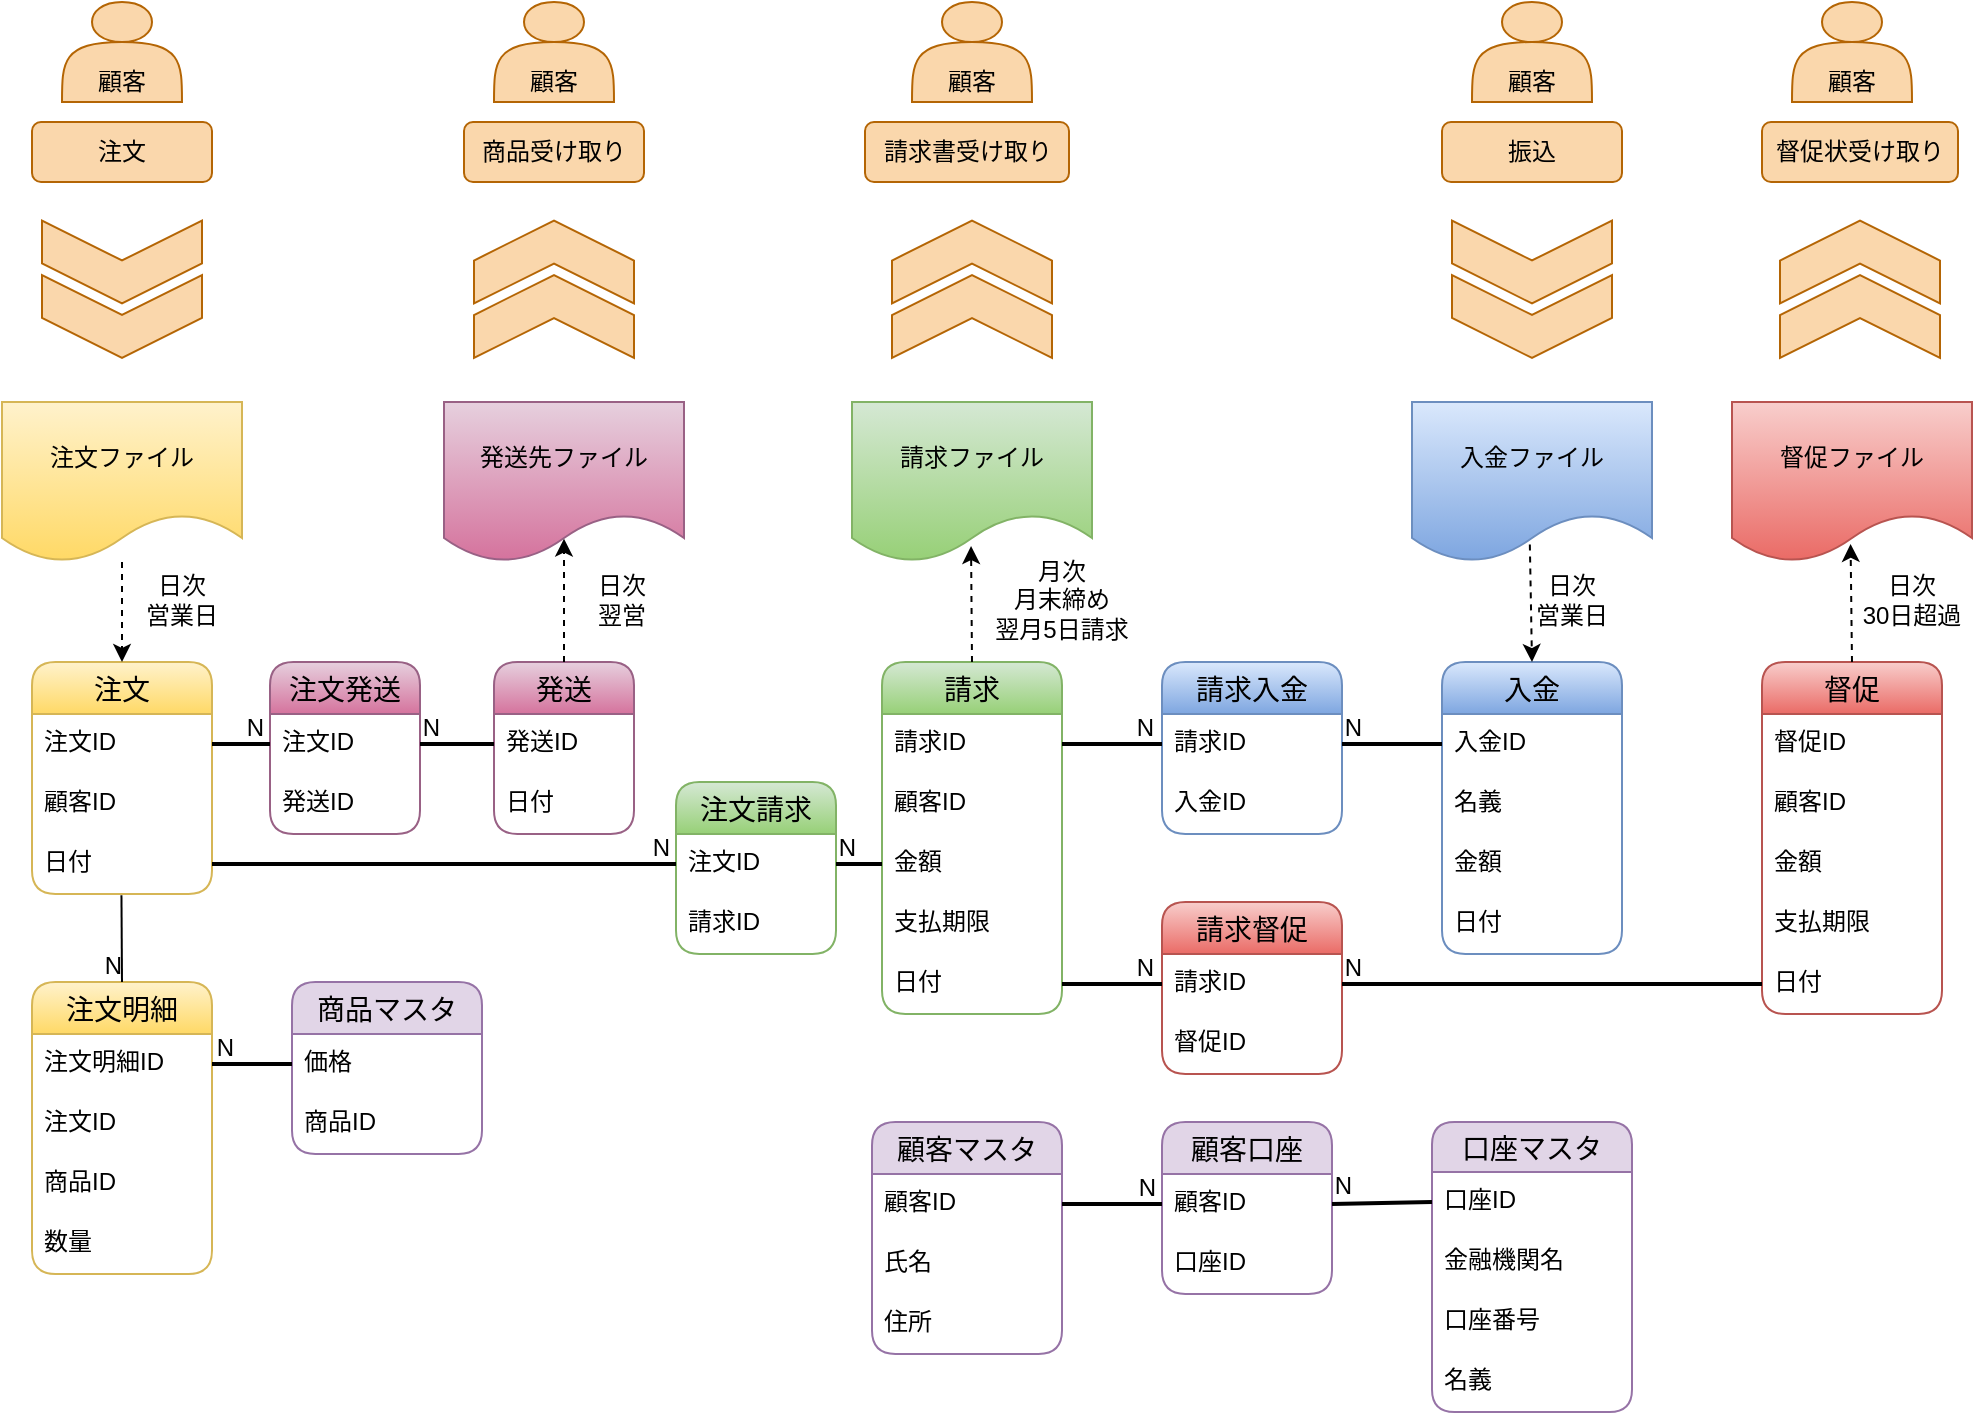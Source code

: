 <mxfile>
    <diagram id="yGmV4a3jAjI65rgRJ6Fj" name="Page-1">
        <mxGraphModel dx="1165" dy="783" grid="0" gridSize="10" guides="1" tooltips="1" connect="1" arrows="1" fold="1" page="1" pageScale="1" pageWidth="1100" pageHeight="850" background="#FFFFFF" math="0" shadow="0">
            <root>
                <mxCell id="0"/>
                <mxCell id="1" parent="0"/>
                <mxCell id="2" value="注文" style="swimlane;fontStyle=0;childLayout=stackLayout;horizontal=1;startSize=26;horizontalStack=0;resizeParent=1;resizeParentMax=0;resizeLast=0;collapsible=1;marginBottom=0;align=center;fontSize=14;rounded=1;fillColor=#fff2cc;gradientColor=#ffd966;strokeColor=#d6b656;fontColor=#000000;" parent="1" vertex="1">
                    <mxGeometry x="73" y="350" width="90" height="116" as="geometry"/>
                </mxCell>
                <mxCell id="3" value="注文ID&#10;" style="text;spacingLeft=4;spacingRight=4;overflow=hidden;rotatable=0;points=[[0,0.5],[1,0.5]];portConstraint=eastwest;fontSize=12;rounded=1;fontColor=#000000;" parent="2" vertex="1">
                    <mxGeometry y="26" width="90" height="30" as="geometry"/>
                </mxCell>
                <mxCell id="4" value="顧客ID" style="text;spacingLeft=4;spacingRight=4;overflow=hidden;rotatable=0;points=[[0,0.5],[1,0.5]];portConstraint=eastwest;fontSize=12;rounded=1;fontColor=#000000;" parent="2" vertex="1">
                    <mxGeometry y="56" width="90" height="30" as="geometry"/>
                </mxCell>
                <mxCell id="21" value="日付" style="text;spacingLeft=4;spacingRight=4;overflow=hidden;rotatable=0;points=[[0,0.5],[1,0.5]];portConstraint=eastwest;fontSize=12;rounded=1;fontColor=#000000;" parent="2" vertex="1">
                    <mxGeometry y="86" width="90" height="30" as="geometry"/>
                </mxCell>
                <mxCell id="6" value="注文明細" style="swimlane;fontStyle=0;childLayout=stackLayout;horizontal=1;startSize=26;horizontalStack=0;resizeParent=1;resizeParentMax=0;resizeLast=0;collapsible=1;marginBottom=0;align=center;fontSize=14;rounded=1;fillColor=#fff2cc;strokeColor=#d6b656;gradientColor=#ffd966;fontColor=#000000;" parent="1" vertex="1">
                    <mxGeometry x="73" y="510" width="90" height="146" as="geometry"/>
                </mxCell>
                <mxCell id="8" value="注文明細ID" style="text;strokeColor=none;fillColor=none;spacingLeft=4;spacingRight=4;overflow=hidden;rotatable=0;points=[[0,0.5],[1,0.5]];portConstraint=eastwest;fontSize=12;rounded=1;fontColor=#000000;" parent="6" vertex="1">
                    <mxGeometry y="26" width="90" height="30" as="geometry"/>
                </mxCell>
                <mxCell id="7" value="注文ID" style="text;strokeColor=none;fillColor=none;spacingLeft=4;spacingRight=4;overflow=hidden;rotatable=0;points=[[0,0.5],[1,0.5]];portConstraint=eastwest;fontSize=12;rounded=1;fontColor=#000000;" parent="6" vertex="1">
                    <mxGeometry y="56" width="90" height="30" as="geometry"/>
                </mxCell>
                <mxCell id="9" value="商品ID" style="text;strokeColor=none;fillColor=none;spacingLeft=4;spacingRight=4;overflow=hidden;rotatable=0;points=[[0,0.5],[1,0.5]];portConstraint=eastwest;fontSize=12;rounded=1;fontColor=#000000;" parent="6" vertex="1">
                    <mxGeometry y="86" width="90" height="30" as="geometry"/>
                </mxCell>
                <mxCell id="10" value="数量" style="text;strokeColor=none;fillColor=none;spacingLeft=4;spacingRight=4;overflow=hidden;rotatable=0;points=[[0,0.5],[1,0.5]];portConstraint=eastwest;fontSize=12;rounded=1;fontColor=#000000;" parent="6" vertex="1">
                    <mxGeometry y="116" width="90" height="30" as="geometry"/>
                </mxCell>
                <mxCell id="13" value="注文請求" style="swimlane;fontStyle=0;childLayout=stackLayout;horizontal=1;startSize=26;horizontalStack=0;resizeParent=1;resizeParentMax=0;resizeLast=0;collapsible=1;marginBottom=0;align=center;fontSize=14;rounded=1;fillColor=#d5e8d4;gradientColor=#97d077;strokeColor=#82b366;fontColor=#000000;" parent="1" vertex="1">
                    <mxGeometry x="395" y="410" width="80" height="86" as="geometry"/>
                </mxCell>
                <mxCell id="14" value="注文ID" style="text;strokeColor=none;fillColor=none;spacingLeft=4;spacingRight=4;overflow=hidden;rotatable=0;points=[[0,0.5],[1,0.5]];portConstraint=eastwest;fontSize=12;rounded=1;fontColor=#000000;" parent="13" vertex="1">
                    <mxGeometry y="26" width="80" height="30" as="geometry"/>
                </mxCell>
                <mxCell id="15" value="請求ID" style="text;strokeColor=none;fillColor=none;spacingLeft=4;spacingRight=4;overflow=hidden;rotatable=0;points=[[0,0.5],[1,0.5]];portConstraint=eastwest;fontSize=12;rounded=1;fontColor=#000000;" parent="13" vertex="1">
                    <mxGeometry y="56" width="80" height="30" as="geometry"/>
                </mxCell>
                <mxCell id="17" value="請求" style="swimlane;fontStyle=0;childLayout=stackLayout;horizontal=1;startSize=26;horizontalStack=0;resizeParent=1;resizeParentMax=0;resizeLast=0;collapsible=1;marginBottom=0;align=center;fontSize=14;rounded=1;fillColor=#d5e8d4;gradientColor=#97d077;strokeColor=#82b366;fontColor=#000000;" parent="1" vertex="1">
                    <mxGeometry x="498" y="350" width="90" height="176" as="geometry"/>
                </mxCell>
                <mxCell id="18" value="請求ID" style="text;strokeColor=none;fillColor=none;spacingLeft=4;spacingRight=4;overflow=hidden;rotatable=0;points=[[0,0.5],[1,0.5]];portConstraint=eastwest;fontSize=12;rounded=1;fontColor=#000000;" parent="17" vertex="1">
                    <mxGeometry y="26" width="90" height="30" as="geometry"/>
                </mxCell>
                <mxCell id="71" value="顧客ID" style="text;strokeColor=none;fillColor=none;spacingLeft=4;spacingRight=4;overflow=hidden;rotatable=0;points=[[0,0.5],[1,0.5]];portConstraint=eastwest;fontSize=12;rounded=1;fontColor=#000000;" parent="17" vertex="1">
                    <mxGeometry y="56" width="90" height="30" as="geometry"/>
                </mxCell>
                <mxCell id="72" value="金額" style="text;strokeColor=none;fillColor=none;spacingLeft=4;spacingRight=4;overflow=hidden;rotatable=0;points=[[0,0.5],[1,0.5]];portConstraint=eastwest;fontSize=12;rounded=1;fontColor=#000000;" parent="17" vertex="1">
                    <mxGeometry y="86" width="90" height="30" as="geometry"/>
                </mxCell>
                <mxCell id="74" value="支払期限" style="text;strokeColor=none;fillColor=none;spacingLeft=4;spacingRight=4;overflow=hidden;rotatable=0;points=[[0,0.5],[1,0.5]];portConstraint=eastwest;fontSize=12;rounded=1;fontColor=#000000;" parent="17" vertex="1">
                    <mxGeometry y="116" width="90" height="30" as="geometry"/>
                </mxCell>
                <mxCell id="19" value="日付" style="text;strokeColor=none;fillColor=none;spacingLeft=4;spacingRight=4;overflow=hidden;rotatable=0;points=[[0,0.5],[1,0.5]];portConstraint=eastwest;fontSize=12;rounded=1;fontColor=#000000;" parent="17" vertex="1">
                    <mxGeometry y="146" width="90" height="30" as="geometry"/>
                </mxCell>
                <mxCell id="27" value="入金" style="swimlane;fontStyle=0;childLayout=stackLayout;horizontal=1;startSize=26;horizontalStack=0;resizeParent=1;resizeParentMax=0;resizeLast=0;collapsible=1;marginBottom=0;align=center;fontSize=14;rounded=1;fillColor=#dae8fc;gradientColor=#7ea6e0;strokeColor=#6c8ebf;fontColor=#000000;" parent="1" vertex="1">
                    <mxGeometry x="778" y="350" width="90" height="146" as="geometry"/>
                </mxCell>
                <mxCell id="28" value="入金ID" style="text;strokeColor=none;fillColor=none;spacingLeft=4;spacingRight=4;overflow=hidden;rotatable=0;points=[[0,0.5],[1,0.5]];portConstraint=eastwest;fontSize=12;rounded=1;fontColor=#000000;" parent="27" vertex="1">
                    <mxGeometry y="26" width="90" height="30" as="geometry"/>
                </mxCell>
                <mxCell id="73" value="名義" style="text;strokeColor=none;fillColor=none;spacingLeft=4;spacingRight=4;overflow=hidden;rotatable=0;points=[[0,0.5],[1,0.5]];portConstraint=eastwest;fontSize=12;rounded=1;fontColor=#000000;" parent="27" vertex="1">
                    <mxGeometry y="56" width="90" height="30" as="geometry"/>
                </mxCell>
                <mxCell id="29" value="金額" style="text;strokeColor=none;fillColor=none;spacingLeft=4;spacingRight=4;overflow=hidden;rotatable=0;points=[[0,0.5],[1,0.5]];portConstraint=eastwest;fontSize=12;rounded=1;fontColor=#000000;" parent="27" vertex="1">
                    <mxGeometry y="86" width="90" height="30" as="geometry"/>
                </mxCell>
                <mxCell id="30" value="日付" style="text;strokeColor=none;fillColor=none;spacingLeft=4;spacingRight=4;overflow=hidden;rotatable=0;points=[[0,0.5],[1,0.5]];portConstraint=eastwest;fontSize=12;rounded=1;fontColor=#000000;" parent="27" vertex="1">
                    <mxGeometry y="116" width="90" height="30" as="geometry"/>
                </mxCell>
                <mxCell id="32" value="顧客マスタ" style="swimlane;fontStyle=0;childLayout=stackLayout;horizontal=1;startSize=26;horizontalStack=0;resizeParent=1;resizeParentMax=0;resizeLast=0;collapsible=1;marginBottom=0;align=center;fontSize=14;rounded=1;strokeColor=#9673a6;fillColor=#e1d5e7;fontColor=#000000;" parent="1" vertex="1">
                    <mxGeometry x="493" y="580" width="95" height="116" as="geometry"/>
                </mxCell>
                <mxCell id="33" value="顧客ID" style="text;strokeColor=none;fillColor=none;spacingLeft=4;spacingRight=4;overflow=hidden;rotatable=0;points=[[0,0.5],[1,0.5]];portConstraint=eastwest;fontSize=12;rounded=1;fontColor=#000000;" parent="32" vertex="1">
                    <mxGeometry y="26" width="95" height="30" as="geometry"/>
                </mxCell>
                <mxCell id="122" value="氏名" style="text;strokeColor=none;fillColor=none;spacingLeft=4;spacingRight=4;overflow=hidden;rotatable=0;points=[[0,0.5],[1,0.5]];portConstraint=eastwest;fontSize=12;rounded=1;fontColor=#000000;" parent="32" vertex="1">
                    <mxGeometry y="56" width="95" height="30" as="geometry"/>
                </mxCell>
                <mxCell id="34" value="住所" style="text;strokeColor=none;fillColor=none;spacingLeft=4;spacingRight=4;overflow=hidden;rotatable=0;points=[[0,0.5],[1,0.5]];portConstraint=eastwest;fontSize=12;rounded=1;fontColor=#000000;" parent="32" vertex="1">
                    <mxGeometry y="86" width="95" height="30" as="geometry"/>
                </mxCell>
                <mxCell id="37" value="商品マスタ" style="swimlane;fontStyle=0;childLayout=stackLayout;horizontal=1;startSize=26;horizontalStack=0;resizeParent=1;resizeParentMax=0;resizeLast=0;collapsible=1;marginBottom=0;align=center;fontSize=14;rounded=1;fillColor=#e1d5e7;strokeColor=#9673a6;fontColor=#000000;" parent="1" vertex="1">
                    <mxGeometry x="203" y="510" width="95" height="86" as="geometry"/>
                </mxCell>
                <mxCell id="39" value="価格" style="text;strokeColor=none;fillColor=none;spacingLeft=4;spacingRight=4;overflow=hidden;rotatable=0;points=[[0,0.5],[1,0.5]];portConstraint=eastwest;fontSize=12;rounded=1;fontColor=#000000;" parent="37" vertex="1">
                    <mxGeometry y="26" width="95" height="30" as="geometry"/>
                </mxCell>
                <mxCell id="38" value="商品ID" style="text;strokeColor=none;fillColor=none;spacingLeft=4;spacingRight=4;overflow=hidden;rotatable=0;points=[[0,0.5],[1,0.5]];portConstraint=eastwest;fontSize=12;rounded=1;fontColor=#000000;" parent="37" vertex="1">
                    <mxGeometry y="56" width="95" height="30" as="geometry"/>
                </mxCell>
                <mxCell id="45" style="edgeStyle=none;rounded=1;html=1;entryX=0.5;entryY=0;entryDx=0;entryDy=0;dashed=1;fontColor=#000000;strokeColor=#000000;" parent="1" source="42" target="2" edge="1">
                    <mxGeometry relative="1" as="geometry"/>
                </mxCell>
                <mxCell id="42" value="注文ファイル" style="shape=document;whiteSpace=wrap;html=1;boundedLbl=1;rounded=1;fillColor=#fff2cc;gradientColor=#ffd966;strokeColor=#d6b656;fontColor=#000000;" parent="1" vertex="1">
                    <mxGeometry x="58" y="220" width="120" height="80" as="geometry"/>
                </mxCell>
                <mxCell id="43" value="請求ファイル" style="shape=document;whiteSpace=wrap;html=1;boundedLbl=1;rounded=1;fillColor=#d5e8d4;gradientColor=#97d077;strokeColor=#82b366;fontColor=#000000;" parent="1" vertex="1">
                    <mxGeometry x="483" y="220" width="120" height="80" as="geometry"/>
                </mxCell>
                <mxCell id="44" value="入金ファイル" style="shape=document;whiteSpace=wrap;html=1;boundedLbl=1;rounded=1;fillColor=#dae8fc;gradientColor=#7ea6e0;strokeColor=#6c8ebf;fontColor=#000000;" parent="1" vertex="1">
                    <mxGeometry x="763" y="220" width="120" height="80" as="geometry"/>
                </mxCell>
                <mxCell id="51" value="" style="endArrow=none;html=1;rounded=0;exitX=0;exitY=0.5;exitDx=0;exitDy=0;entryX=1;entryY=0.5;entryDx=0;entryDy=0;fontColor=#000000;strokeWidth=2;strokeColor=#000000;" parent="1" source="72" target="14" edge="1">
                    <mxGeometry relative="1" as="geometry">
                        <mxPoint x="588" y="392.41" as="sourcePoint"/>
                        <mxPoint x="528" y="392.41" as="targetPoint"/>
                    </mxGeometry>
                </mxCell>
                <mxCell id="52" value="N" style="resizable=0;html=1;align=right;verticalAlign=bottom;rounded=1;direction=south;fontColor=#000000;" parent="51" connectable="0" vertex="1">
                    <mxGeometry x="1" relative="1" as="geometry">
                        <mxPoint x="10" as="offset"/>
                    </mxGeometry>
                </mxCell>
                <mxCell id="54" value="" style="endArrow=none;html=1;rounded=0;exitX=0;exitY=0.5;exitDx=0;exitDy=0;entryX=1;entryY=0.5;entryDx=0;entryDy=0;fontColor=#000000;strokeWidth=2;strokeColor=#000000;" parent="1" source="39" target="8" edge="1">
                    <mxGeometry relative="1" as="geometry">
                        <mxPoint x="368" y="580" as="sourcePoint"/>
                        <mxPoint x="328" y="551" as="targetPoint"/>
                    </mxGeometry>
                </mxCell>
                <mxCell id="55" value="N" style="resizable=0;html=1;align=right;verticalAlign=bottom;rounded=1;fontColor=#000000;" parent="54" connectable="0" vertex="1">
                    <mxGeometry x="1" relative="1" as="geometry">
                        <mxPoint x="11" as="offset"/>
                    </mxGeometry>
                </mxCell>
                <mxCell id="56" value="" style="endArrow=none;html=1;rounded=0;entryX=0.5;entryY=0;entryDx=0;entryDy=0;exitX=0.497;exitY=1.021;exitDx=0;exitDy=0;exitPerimeter=0;fontColor=#000000;strokeColor=#000000;" parent="1" source="21" target="6" edge="1">
                    <mxGeometry relative="1" as="geometry">
                        <mxPoint x="83" y="470" as="sourcePoint"/>
                        <mxPoint x="233" y="390" as="targetPoint"/>
                    </mxGeometry>
                </mxCell>
                <mxCell id="57" value="N" style="resizable=0;html=1;align=right;verticalAlign=bottom;rounded=1;fontColor=#000000;" parent="56" connectable="0" vertex="1">
                    <mxGeometry x="1" relative="1" as="geometry"/>
                </mxCell>
                <mxCell id="58" value="" style="endArrow=none;html=1;rounded=0;exitX=1;exitY=0.5;exitDx=0;exitDy=0;entryX=0;entryY=0.5;entryDx=0;entryDy=0;fontColor=#000000;strokeWidth=2;strokeColor=#000000;" parent="1" source="21" target="14" edge="1">
                    <mxGeometry relative="1" as="geometry">
                        <mxPoint x="328" y="391.0" as="sourcePoint"/>
                        <mxPoint x="368" y="390" as="targetPoint"/>
                    </mxGeometry>
                </mxCell>
                <mxCell id="59" value="N" style="resizable=0;html=1;align=right;verticalAlign=bottom;rounded=1;fontColor=#000000;" parent="58" connectable="0" vertex="1">
                    <mxGeometry x="1" relative="1" as="geometry">
                        <mxPoint x="-3" as="offset"/>
                    </mxGeometry>
                </mxCell>
                <mxCell id="60" value="請求入金" style="swimlane;fontStyle=0;childLayout=stackLayout;horizontal=1;startSize=26;horizontalStack=0;resizeParent=1;resizeParentMax=0;resizeLast=0;collapsible=1;marginBottom=0;align=center;fontSize=14;rounded=1;fillColor=#dae8fc;gradientColor=#7ea6e0;strokeColor=#6c8ebf;fontColor=#000000;" parent="1" vertex="1">
                    <mxGeometry x="638" y="350" width="90" height="86" as="geometry"/>
                </mxCell>
                <mxCell id="61" value="請求ID" style="text;strokeColor=none;fillColor=none;spacingLeft=4;spacingRight=4;overflow=hidden;rotatable=0;points=[[0,0.5],[1,0.5]];portConstraint=eastwest;fontSize=12;rounded=1;fontColor=#000000;" parent="60" vertex="1">
                    <mxGeometry y="26" width="90" height="30" as="geometry"/>
                </mxCell>
                <mxCell id="62" value="入金ID" style="text;strokeColor=none;fillColor=none;spacingLeft=4;spacingRight=4;overflow=hidden;rotatable=0;points=[[0,0.5],[1,0.5]];portConstraint=eastwest;fontSize=12;rounded=1;fontColor=#000000;" parent="60" vertex="1">
                    <mxGeometry y="56" width="90" height="30" as="geometry"/>
                </mxCell>
                <mxCell id="65" style="edgeStyle=none;rounded=1;html=1;dashed=1;entryX=0.496;entryY=0.9;entryDx=0;entryDy=0;entryPerimeter=0;exitX=0.5;exitY=0;exitDx=0;exitDy=0;fontColor=#000000;strokeColor=#000000;" parent="1" source="17" target="43" edge="1">
                    <mxGeometry relative="1" as="geometry">
                        <mxPoint x="678" y="290" as="sourcePoint"/>
                        <mxPoint x="518" y="350" as="targetPoint"/>
                    </mxGeometry>
                </mxCell>
                <mxCell id="66" style="edgeStyle=none;rounded=1;html=1;entryX=0.5;entryY=0;entryDx=0;entryDy=0;dashed=1;exitX=0.491;exitY=0.89;exitDx=0;exitDy=0;exitPerimeter=0;fontColor=#000000;strokeColor=#000000;" parent="1" source="44" target="27" edge="1">
                    <mxGeometry relative="1" as="geometry">
                        <mxPoint x="776.82" y="290" as="sourcePoint"/>
                        <mxPoint x="776.82" y="370" as="targetPoint"/>
                    </mxGeometry>
                </mxCell>
                <mxCell id="67" value="" style="endArrow=none;html=1;rounded=0;exitX=1;exitY=0.5;exitDx=0;exitDy=0;entryX=0;entryY=0.5;entryDx=0;entryDy=0;fontColor=#000000;strokeWidth=2;strokeColor=#000000;" parent="1" source="18" target="61" edge="1">
                    <mxGeometry relative="1" as="geometry">
                        <mxPoint x="758" y="560" as="sourcePoint"/>
                        <mxPoint x="828" y="550" as="targetPoint"/>
                    </mxGeometry>
                </mxCell>
                <mxCell id="68" value="N" style="resizable=0;html=1;align=right;verticalAlign=bottom;rounded=1;fontColor=#000000;" parent="67" connectable="0" vertex="1">
                    <mxGeometry x="1" relative="1" as="geometry">
                        <mxPoint x="-4" as="offset"/>
                    </mxGeometry>
                </mxCell>
                <mxCell id="69" value="" style="endArrow=none;html=1;rounded=0;entryX=1;entryY=0.5;entryDx=0;entryDy=0;exitX=0;exitY=0.5;exitDx=0;exitDy=0;fontColor=#000000;strokeWidth=2;strokeColor=#000000;" parent="1" source="28" target="61" edge="1">
                    <mxGeometry relative="1" as="geometry">
                        <mxPoint x="848" y="594" as="sourcePoint"/>
                        <mxPoint x="618" y="455" as="targetPoint"/>
                    </mxGeometry>
                </mxCell>
                <mxCell id="70" value="N" style="resizable=0;html=1;align=right;verticalAlign=bottom;rounded=1;direction=south;fontColor=#000000;" parent="69" connectable="0" vertex="1">
                    <mxGeometry x="1" relative="1" as="geometry">
                        <mxPoint x="10" as="offset"/>
                    </mxGeometry>
                </mxCell>
                <mxCell id="75" value="口座マスタ" style="swimlane;fontStyle=0;childLayout=stackLayout;horizontal=1;startSize=25;horizontalStack=0;resizeParent=1;resizeParentMax=0;resizeLast=0;collapsible=1;marginBottom=0;align=center;fontSize=14;rounded=1;strokeColor=#9673a6;fillColor=#e1d5e7;fontColor=#000000;" parent="1" vertex="1">
                    <mxGeometry x="773" y="580" width="100" height="145" as="geometry"/>
                </mxCell>
                <mxCell id="76" value="口座ID" style="text;strokeColor=none;fillColor=none;spacingLeft=4;spacingRight=4;overflow=hidden;rotatable=0;points=[[0,0.5],[1,0.5]];portConstraint=eastwest;fontSize=12;rounded=1;fontColor=#000000;" parent="75" vertex="1">
                    <mxGeometry y="25" width="100" height="30" as="geometry"/>
                </mxCell>
                <mxCell id="81" value="金融機関名" style="text;strokeColor=none;fillColor=none;spacingLeft=4;spacingRight=4;overflow=hidden;rotatable=0;points=[[0,0.5],[1,0.5]];portConstraint=eastwest;fontSize=12;rounded=1;fontColor=#000000;" parent="75" vertex="1">
                    <mxGeometry y="55" width="100" height="30" as="geometry"/>
                </mxCell>
                <mxCell id="85" value="口座番号" style="text;strokeColor=none;fillColor=none;spacingLeft=4;spacingRight=4;overflow=hidden;rotatable=0;points=[[0,0.5],[1,0.5]];portConstraint=eastwest;fontSize=12;rounded=1;fontColor=#000000;" parent="75" vertex="1">
                    <mxGeometry y="85" width="100" height="30" as="geometry"/>
                </mxCell>
                <mxCell id="77" value="名義" style="text;strokeColor=none;fillColor=none;spacingLeft=4;spacingRight=4;overflow=hidden;rotatable=0;points=[[0,0.5],[1,0.5]];portConstraint=eastwest;fontSize=12;rounded=1;fontColor=#000000;" parent="75" vertex="1">
                    <mxGeometry y="115" width="100" height="30" as="geometry"/>
                </mxCell>
                <mxCell id="82" value="顧客口座" style="swimlane;fontStyle=0;childLayout=stackLayout;horizontal=1;startSize=26;horizontalStack=0;resizeParent=1;resizeParentMax=0;resizeLast=0;collapsible=1;marginBottom=0;align=center;fontSize=14;rounded=1;strokeColor=#9673a6;fillColor=#e1d5e7;fontColor=#000000;" parent="1" vertex="1">
                    <mxGeometry x="638" y="580" width="85" height="86" as="geometry"/>
                </mxCell>
                <mxCell id="83" value="顧客ID" style="text;strokeColor=none;fillColor=none;spacingLeft=4;spacingRight=4;overflow=hidden;rotatable=0;points=[[0,0.5],[1,0.5]];portConstraint=eastwest;fontSize=12;rounded=1;fontColor=#000000;" parent="82" vertex="1">
                    <mxGeometry y="26" width="85" height="30" as="geometry"/>
                </mxCell>
                <mxCell id="84" value="口座ID" style="text;strokeColor=none;fillColor=none;spacingLeft=4;spacingRight=4;overflow=hidden;rotatable=0;points=[[0,0.5],[1,0.5]];portConstraint=eastwest;fontSize=12;rounded=1;fontColor=#000000;" parent="82" vertex="1">
                    <mxGeometry y="56" width="85" height="30" as="geometry"/>
                </mxCell>
                <mxCell id="86" value="" style="endArrow=none;html=1;rounded=0;fontColor=#000000;entryX=0;entryY=0.5;entryDx=0;entryDy=0;exitX=1;exitY=0.5;exitDx=0;exitDy=0;strokeWidth=2;strokeColor=#000000;" parent="1" source="33" target="83" edge="1">
                    <mxGeometry relative="1" as="geometry">
                        <mxPoint x="308" y="625" as="sourcePoint"/>
                        <mxPoint x="468" y="625" as="targetPoint"/>
                    </mxGeometry>
                </mxCell>
                <mxCell id="87" value="N" style="resizable=0;html=1;align=right;verticalAlign=bottom;fontColor=#000000;" parent="86" connectable="0" vertex="1">
                    <mxGeometry x="1" relative="1" as="geometry">
                        <mxPoint x="-3" as="offset"/>
                    </mxGeometry>
                </mxCell>
                <mxCell id="88" value="" style="endArrow=none;html=1;rounded=0;exitX=0;exitY=0.5;exitDx=0;exitDy=0;entryX=1;entryY=0.5;entryDx=0;entryDy=0;fontColor=#000000;strokeWidth=2;strokeColor=#000000;" parent="1" source="76" target="83" edge="1">
                    <mxGeometry relative="1" as="geometry">
                        <mxPoint x="578" y="720" as="sourcePoint"/>
                        <mxPoint x="488" y="690" as="targetPoint"/>
                    </mxGeometry>
                </mxCell>
                <mxCell id="89" value="N" style="resizable=0;html=1;align=right;verticalAlign=bottom;rounded=1;direction=south;fontColor=#000000;" parent="88" connectable="0" vertex="1">
                    <mxGeometry x="1" relative="1" as="geometry">
                        <mxPoint x="10" as="offset"/>
                    </mxGeometry>
                </mxCell>
                <mxCell id="90" value="督促" style="swimlane;fontStyle=0;childLayout=stackLayout;horizontal=1;startSize=26;horizontalStack=0;resizeParent=1;resizeParentMax=0;resizeLast=0;collapsible=1;marginBottom=0;align=center;fontSize=14;rounded=1;fillColor=#f8cecc;gradientColor=#ea6b66;strokeColor=#b85450;fontColor=#000000;" parent="1" vertex="1">
                    <mxGeometry x="938" y="350" width="90" height="176" as="geometry"/>
                </mxCell>
                <mxCell id="91" value="督促ID" style="text;strokeColor=none;fillColor=none;spacingLeft=4;spacingRight=4;overflow=hidden;rotatable=0;points=[[0,0.5],[1,0.5]];portConstraint=eastwest;fontSize=12;rounded=1;fontColor=#000000;" parent="90" vertex="1">
                    <mxGeometry y="26" width="90" height="30" as="geometry"/>
                </mxCell>
                <mxCell id="92" value="顧客ID" style="text;strokeColor=none;fillColor=none;spacingLeft=4;spacingRight=4;overflow=hidden;rotatable=0;points=[[0,0.5],[1,0.5]];portConstraint=eastwest;fontSize=12;rounded=1;fontColor=#000000;" parent="90" vertex="1">
                    <mxGeometry y="56" width="90" height="30" as="geometry"/>
                </mxCell>
                <mxCell id="93" value="金額" style="text;strokeColor=none;fillColor=none;spacingLeft=4;spacingRight=4;overflow=hidden;rotatable=0;points=[[0,0.5],[1,0.5]];portConstraint=eastwest;fontSize=12;rounded=1;fontColor=#000000;" parent="90" vertex="1">
                    <mxGeometry y="86" width="90" height="30" as="geometry"/>
                </mxCell>
                <mxCell id="94" value="支払期限" style="text;strokeColor=none;fillColor=none;spacingLeft=4;spacingRight=4;overflow=hidden;rotatable=0;points=[[0,0.5],[1,0.5]];portConstraint=eastwest;fontSize=12;rounded=1;fontColor=#000000;" parent="90" vertex="1">
                    <mxGeometry y="116" width="90" height="30" as="geometry"/>
                </mxCell>
                <mxCell id="95" value="日付" style="text;strokeColor=none;fillColor=none;spacingLeft=4;spacingRight=4;overflow=hidden;rotatable=0;points=[[0,0.5],[1,0.5]];portConstraint=eastwest;fontSize=12;rounded=1;fontColor=#000000;" parent="90" vertex="1">
                    <mxGeometry y="146" width="90" height="30" as="geometry"/>
                </mxCell>
                <mxCell id="96" value="督促ファイル" style="shape=document;whiteSpace=wrap;html=1;boundedLbl=1;rounded=1;fillColor=#f8cecc;gradientColor=#ea6b66;strokeColor=#b85450;fontColor=#000000;" parent="1" vertex="1">
                    <mxGeometry x="923" y="220" width="120" height="80" as="geometry"/>
                </mxCell>
                <mxCell id="97" style="edgeStyle=none;rounded=1;html=1;dashed=1;exitX=0.5;exitY=0;exitDx=0;exitDy=0;entryX=0.494;entryY=0.887;entryDx=0;entryDy=0;entryPerimeter=0;fontColor=#000000;strokeColor=#000000;" parent="1" source="90" target="96" edge="1">
                    <mxGeometry relative="1" as="geometry">
                        <mxPoint x="553" y="360" as="sourcePoint"/>
                        <mxPoint x="993" y="302" as="targetPoint"/>
                    </mxGeometry>
                </mxCell>
                <mxCell id="98" value="請求督促" style="swimlane;fontStyle=0;childLayout=stackLayout;horizontal=1;startSize=26;horizontalStack=0;resizeParent=1;resizeParentMax=0;resizeLast=0;collapsible=1;marginBottom=0;align=center;fontSize=14;rounded=1;fillColor=#f8cecc;gradientColor=#ea6b66;strokeColor=#b85450;fontColor=#000000;" parent="1" vertex="1">
                    <mxGeometry x="638" y="470" width="90" height="86" as="geometry"/>
                </mxCell>
                <mxCell id="99" value="請求ID" style="text;strokeColor=none;fillColor=none;spacingLeft=4;spacingRight=4;overflow=hidden;rotatable=0;points=[[0,0.5],[1,0.5]];portConstraint=eastwest;fontSize=12;rounded=1;fontColor=#000000;" parent="98" vertex="1">
                    <mxGeometry y="26" width="90" height="30" as="geometry"/>
                </mxCell>
                <mxCell id="100" value="督促ID" style="text;strokeColor=none;fillColor=none;spacingLeft=4;spacingRight=4;overflow=hidden;rotatable=0;points=[[0,0.5],[1,0.5]];portConstraint=eastwest;fontSize=12;rounded=1;fontColor=#000000;" parent="98" vertex="1">
                    <mxGeometry y="56" width="90" height="30" as="geometry"/>
                </mxCell>
                <mxCell id="101" value="" style="endArrow=none;html=1;rounded=0;entryX=0;entryY=0.5;entryDx=0;entryDy=0;exitX=1;exitY=0.5;exitDx=0;exitDy=0;fontColor=#000000;strokeWidth=2;strokeColor=#000000;" parent="1" source="19" target="99" edge="1">
                    <mxGeometry relative="1" as="geometry">
                        <mxPoint x="588" y="509" as="sourcePoint"/>
                        <mxPoint x="648" y="510" as="targetPoint"/>
                    </mxGeometry>
                </mxCell>
                <mxCell id="102" value="N" style="resizable=0;html=1;align=right;verticalAlign=bottom;rounded=1;fontColor=#000000;" parent="101" connectable="0" vertex="1">
                    <mxGeometry x="1" relative="1" as="geometry">
                        <mxPoint x="-4" as="offset"/>
                    </mxGeometry>
                </mxCell>
                <mxCell id="103" value="" style="endArrow=none;html=1;rounded=0;entryX=1;entryY=0.5;entryDx=0;entryDy=0;exitX=0;exitY=0.5;exitDx=0;exitDy=0;fontColor=#000000;strokeWidth=2;strokeColor=#000000;" parent="1" source="95" target="99" edge="1">
                    <mxGeometry relative="1" as="geometry">
                        <mxPoint x="923" y="500" as="sourcePoint"/>
                        <mxPoint x="738" y="401" as="targetPoint"/>
                    </mxGeometry>
                </mxCell>
                <mxCell id="104" value="N" style="resizable=0;html=1;align=right;verticalAlign=bottom;rounded=1;direction=south;fontColor=#000000;" parent="103" connectable="0" vertex="1">
                    <mxGeometry x="1" relative="1" as="geometry">
                        <mxPoint x="10" as="offset"/>
                    </mxGeometry>
                </mxCell>
                <mxCell id="105" value="発送" style="swimlane;fontStyle=0;childLayout=stackLayout;horizontal=1;startSize=26;horizontalStack=0;resizeParent=1;resizeParentMax=0;resizeLast=0;collapsible=1;marginBottom=0;align=center;fontSize=14;rounded=1;fillColor=#e6d0de;gradientColor=#d5739d;strokeColor=#996185;fontColor=#000000;" parent="1" vertex="1">
                    <mxGeometry x="304" y="350" width="70" height="86" as="geometry"/>
                </mxCell>
                <mxCell id="106" value="発送ID" style="text;strokeColor=none;fillColor=none;spacingLeft=4;spacingRight=4;overflow=hidden;rotatable=0;points=[[0,0.5],[1,0.5]];portConstraint=eastwest;fontSize=12;rounded=1;fontColor=#000000;" parent="105" vertex="1">
                    <mxGeometry y="26" width="70" height="30" as="geometry"/>
                </mxCell>
                <mxCell id="110" value="日付" style="text;strokeColor=none;fillColor=none;spacingLeft=4;spacingRight=4;overflow=hidden;rotatable=0;points=[[0,0.5],[1,0.5]];portConstraint=eastwest;fontSize=12;rounded=1;fontColor=#000000;" parent="105" vertex="1">
                    <mxGeometry y="56" width="70" height="30" as="geometry"/>
                </mxCell>
                <mxCell id="111" value="発送先ファイル" style="shape=document;whiteSpace=wrap;html=1;boundedLbl=1;rounded=1;fillColor=#e6d0de;gradientColor=#d5739d;strokeColor=#996185;fontColor=#000000;" parent="1" vertex="1">
                    <mxGeometry x="279" y="220" width="120" height="80" as="geometry"/>
                </mxCell>
                <mxCell id="112" value="注文発送" style="swimlane;fontStyle=0;childLayout=stackLayout;horizontal=1;startSize=26;horizontalStack=0;resizeParent=1;resizeParentMax=0;resizeLast=0;collapsible=1;marginBottom=0;align=center;fontSize=14;rounded=1;fillColor=#e6d0de;gradientColor=#d5739d;strokeColor=#996185;fontColor=#000000;" parent="1" vertex="1">
                    <mxGeometry x="192" y="350" width="75" height="86" as="geometry"/>
                </mxCell>
                <mxCell id="113" value="注文ID" style="text;strokeColor=none;fillColor=none;spacingLeft=4;spacingRight=4;overflow=hidden;rotatable=0;points=[[0,0.5],[1,0.5]];portConstraint=eastwest;fontSize=12;rounded=1;fontColor=#000000;" parent="112" vertex="1">
                    <mxGeometry y="26" width="75" height="30" as="geometry"/>
                </mxCell>
                <mxCell id="114" value="発送ID" style="text;strokeColor=none;fillColor=none;spacingLeft=4;spacingRight=4;overflow=hidden;rotatable=0;points=[[0,0.5],[1,0.5]];portConstraint=eastwest;fontSize=12;rounded=1;fontColor=#000000;" parent="112" vertex="1">
                    <mxGeometry y="56" width="75" height="30" as="geometry"/>
                </mxCell>
                <mxCell id="115" style="edgeStyle=none;rounded=1;html=1;dashed=1;entryX=0.5;entryY=0.854;entryDx=0;entryDy=0;entryPerimeter=0;exitX=0.5;exitY=0;exitDx=0;exitDy=0;fontColor=#000000;strokeColor=#000000;" parent="1" source="105" target="111" edge="1">
                    <mxGeometry relative="1" as="geometry">
                        <mxPoint x="553" y="360" as="sourcePoint"/>
                        <mxPoint x="552.52" y="302" as="targetPoint"/>
                    </mxGeometry>
                </mxCell>
                <mxCell id="116" value="" style="endArrow=none;html=1;rounded=0;fontColor=#000000;entryX=0;entryY=0.5;entryDx=0;entryDy=0;exitX=1;exitY=0.5;exitDx=0;exitDy=0;strokeWidth=2;strokeColor=#000000;" parent="1" source="3" target="113" edge="1">
                    <mxGeometry relative="1" as="geometry">
                        <mxPoint x="438.0" y="621" as="sourcePoint"/>
                        <mxPoint x="488" y="621" as="targetPoint"/>
                    </mxGeometry>
                </mxCell>
                <mxCell id="117" value="N" style="resizable=0;html=1;align=right;verticalAlign=bottom;fontColor=#000000;" parent="116" connectable="0" vertex="1">
                    <mxGeometry x="1" relative="1" as="geometry">
                        <mxPoint x="-3" as="offset"/>
                    </mxGeometry>
                </mxCell>
                <mxCell id="120" value="" style="endArrow=none;html=1;rounded=0;entryX=1;entryY=0.5;entryDx=0;entryDy=0;exitX=0;exitY=0.5;exitDx=0;exitDy=0;fontColor=#000000;strokeWidth=2;strokeColor=#000000;" parent="1" source="106" target="113" edge="1">
                    <mxGeometry relative="1" as="geometry">
                        <mxPoint x="348" y="490" as="sourcePoint"/>
                        <mxPoint x="733" y="631" as="targetPoint"/>
                    </mxGeometry>
                </mxCell>
                <mxCell id="121" value="N" style="resizable=0;html=1;align=right;verticalAlign=bottom;rounded=1;direction=south;fontColor=#000000;" parent="120" connectable="0" vertex="1">
                    <mxGeometry x="1" relative="1" as="geometry">
                        <mxPoint x="10" as="offset"/>
                    </mxGeometry>
                </mxCell>
                <mxCell id="123" value="日次&lt;br&gt;営業日" style="text;html=1;strokeColor=none;fillColor=none;align=center;verticalAlign=middle;whiteSpace=wrap;rounded=0;fontColor=#000000;" parent="1" vertex="1">
                    <mxGeometry x="118" y="304" width="60" height="30" as="geometry"/>
                </mxCell>
                <mxCell id="124" value="日次&lt;br&gt;翌営" style="text;html=1;strokeColor=none;fillColor=none;align=center;verticalAlign=middle;whiteSpace=wrap;rounded=0;fontColor=#000000;" parent="1" vertex="1">
                    <mxGeometry x="338" y="304" width="60" height="30" as="geometry"/>
                </mxCell>
                <mxCell id="125" value="月次&lt;br&gt;月末締め&lt;br&gt;翌月5日請求" style="text;html=1;strokeColor=none;fillColor=none;align=center;verticalAlign=middle;whiteSpace=wrap;rounded=0;fontColor=#000000;" parent="1" vertex="1">
                    <mxGeometry x="528" y="297" width="120" height="44" as="geometry"/>
                </mxCell>
                <mxCell id="126" value="日次&lt;br&gt;営業日" style="text;html=1;strokeColor=none;fillColor=none;align=center;verticalAlign=middle;whiteSpace=wrap;rounded=0;fontColor=#000000;" parent="1" vertex="1">
                    <mxGeometry x="813" y="304" width="60" height="30" as="geometry"/>
                </mxCell>
                <mxCell id="127" value="日次&lt;br&gt;30日超過" style="text;html=1;strokeColor=none;fillColor=none;align=center;verticalAlign=middle;whiteSpace=wrap;rounded=0;fontColor=#000000;" parent="1" vertex="1">
                    <mxGeometry x="983" y="304" width="60" height="30" as="geometry"/>
                </mxCell>
                <mxCell id="130" value="&lt;br&gt;&lt;br&gt;顧客" style="shape=actor;whiteSpace=wrap;html=1;fillColor=#fad7ac;strokeColor=#b46504;fontColor=#000000;" parent="1" vertex="1">
                    <mxGeometry x="88" y="20" width="60" height="50" as="geometry"/>
                </mxCell>
                <mxCell id="131" value="&lt;br&gt;&lt;br&gt;顧客" style="shape=actor;whiteSpace=wrap;html=1;fillColor=#fad7ac;strokeColor=#b46504;fontColor=#000000;" parent="1" vertex="1">
                    <mxGeometry x="304" y="20" width="60" height="50" as="geometry"/>
                </mxCell>
                <mxCell id="132" value="&lt;br&gt;&lt;br&gt;顧客" style="shape=actor;whiteSpace=wrap;html=1;fillColor=#fad7ac;strokeColor=#b46504;fontColor=#000000;" parent="1" vertex="1">
                    <mxGeometry x="513" y="20" width="60" height="50" as="geometry"/>
                </mxCell>
                <mxCell id="133" value="&lt;br&gt;&lt;br&gt;顧客" style="shape=actor;whiteSpace=wrap;html=1;fillColor=#fad7ac;strokeColor=#b46504;fontColor=#000000;" parent="1" vertex="1">
                    <mxGeometry x="793" y="20" width="60" height="50" as="geometry"/>
                </mxCell>
                <mxCell id="134" value="&lt;br&gt;&lt;br&gt;顧客" style="shape=actor;whiteSpace=wrap;html=1;fillColor=#fad7ac;strokeColor=#b46504;fontColor=#000000;" parent="1" vertex="1">
                    <mxGeometry x="953" y="20" width="60" height="50" as="geometry"/>
                </mxCell>
                <mxCell id="135" value="注文" style="rounded=1;whiteSpace=wrap;html=1;fillColor=#fad7ac;strokeColor=#b46504;fontColor=#000000;" parent="1" vertex="1">
                    <mxGeometry x="73" y="80" width="90" height="30" as="geometry"/>
                </mxCell>
                <mxCell id="136" value="商品受け取り" style="rounded=1;whiteSpace=wrap;html=1;fillColor=#fad7ac;strokeColor=#b46504;fontColor=#000000;" parent="1" vertex="1">
                    <mxGeometry x="289" y="80" width="90" height="30" as="geometry"/>
                </mxCell>
                <mxCell id="137" value="請求書受け取り" style="rounded=1;whiteSpace=wrap;html=1;fillColor=#fad7ac;strokeColor=#b46504;fontColor=#000000;" parent="1" vertex="1">
                    <mxGeometry x="489.5" y="80" width="102" height="30" as="geometry"/>
                </mxCell>
                <mxCell id="138" value="振込" style="rounded=1;whiteSpace=wrap;html=1;fillColor=#fad7ac;strokeColor=#b46504;fontColor=#000000;" parent="1" vertex="1">
                    <mxGeometry x="778" y="80" width="90" height="30" as="geometry"/>
                </mxCell>
                <mxCell id="139" value="督促状受け取り" style="rounded=1;whiteSpace=wrap;html=1;fillColor=#fad7ac;strokeColor=#b46504;fontColor=#000000;" parent="1" vertex="1">
                    <mxGeometry x="938" y="80" width="98" height="30" as="geometry"/>
                </mxCell>
                <mxCell id="142" value="" style="shape=step;perimeter=stepPerimeter;whiteSpace=wrap;html=1;fixedSize=1;fillColor=#fad7ac;strokeColor=#b46504;rotation=90;fontColor=#000000;" parent="1" vertex="1">
                    <mxGeometry x="97.25" y="110" width="41.5" height="80" as="geometry"/>
                </mxCell>
                <mxCell id="143" value="" style="shape=step;perimeter=stepPerimeter;whiteSpace=wrap;html=1;fixedSize=1;fillColor=#fad7ac;strokeColor=#b46504;rotation=90;fontColor=#000000;" parent="1" vertex="1">
                    <mxGeometry x="97.25" y="137.25" width="41.5" height="80" as="geometry"/>
                </mxCell>
                <mxCell id="144" value="" style="shape=step;perimeter=stepPerimeter;whiteSpace=wrap;html=1;fixedSize=1;fillColor=#fad7ac;strokeColor=#b46504;rotation=90;flipH=1;fontColor=#000000;" parent="1" vertex="1">
                    <mxGeometry x="313.25" y="110" width="41.5" height="80" as="geometry"/>
                </mxCell>
                <mxCell id="145" value="" style="shape=step;perimeter=stepPerimeter;whiteSpace=wrap;html=1;fixedSize=1;fillColor=#fad7ac;strokeColor=#b46504;rotation=90;flipH=1;fontColor=#000000;" parent="1" vertex="1">
                    <mxGeometry x="313.25" y="137.25" width="41.5" height="80" as="geometry"/>
                </mxCell>
                <mxCell id="146" value="" style="shape=step;perimeter=stepPerimeter;whiteSpace=wrap;html=1;fixedSize=1;fillColor=#fad7ac;strokeColor=#b46504;rotation=90;flipH=1;fontColor=#000000;" parent="1" vertex="1">
                    <mxGeometry x="522.25" y="110" width="41.5" height="80" as="geometry"/>
                </mxCell>
                <mxCell id="147" value="" style="shape=step;perimeter=stepPerimeter;whiteSpace=wrap;html=1;fixedSize=1;fillColor=#fad7ac;strokeColor=#b46504;rotation=90;flipH=1;fontColor=#000000;" parent="1" vertex="1">
                    <mxGeometry x="522.25" y="137.25" width="41.5" height="80" as="geometry"/>
                </mxCell>
                <mxCell id="148" value="" style="shape=step;perimeter=stepPerimeter;whiteSpace=wrap;html=1;fixedSize=1;fillColor=#fad7ac;strokeColor=#b46504;rotation=90;flipH=1;fontColor=#000000;" parent="1" vertex="1">
                    <mxGeometry x="966.25" y="110" width="41.5" height="80" as="geometry"/>
                </mxCell>
                <mxCell id="149" value="" style="shape=step;perimeter=stepPerimeter;whiteSpace=wrap;html=1;fixedSize=1;fillColor=#fad7ac;strokeColor=#b46504;rotation=90;flipH=1;fontColor=#000000;" parent="1" vertex="1">
                    <mxGeometry x="966.25" y="137.25" width="41.5" height="80" as="geometry"/>
                </mxCell>
                <mxCell id="150" value="" style="shape=step;perimeter=stepPerimeter;whiteSpace=wrap;html=1;fixedSize=1;fillColor=#fad7ac;strokeColor=#b46504;rotation=90;fontColor=#000000;" parent="1" vertex="1">
                    <mxGeometry x="802.25" y="110" width="41.5" height="80" as="geometry"/>
                </mxCell>
                <mxCell id="151" value="" style="shape=step;perimeter=stepPerimeter;whiteSpace=wrap;html=1;fixedSize=1;fillColor=#fad7ac;strokeColor=#b46504;rotation=90;fontColor=#000000;" parent="1" vertex="1">
                    <mxGeometry x="802.25" y="137.25" width="41.5" height="80" as="geometry"/>
                </mxCell>
            </root>
        </mxGraphModel>
    </diagram>
</mxfile>